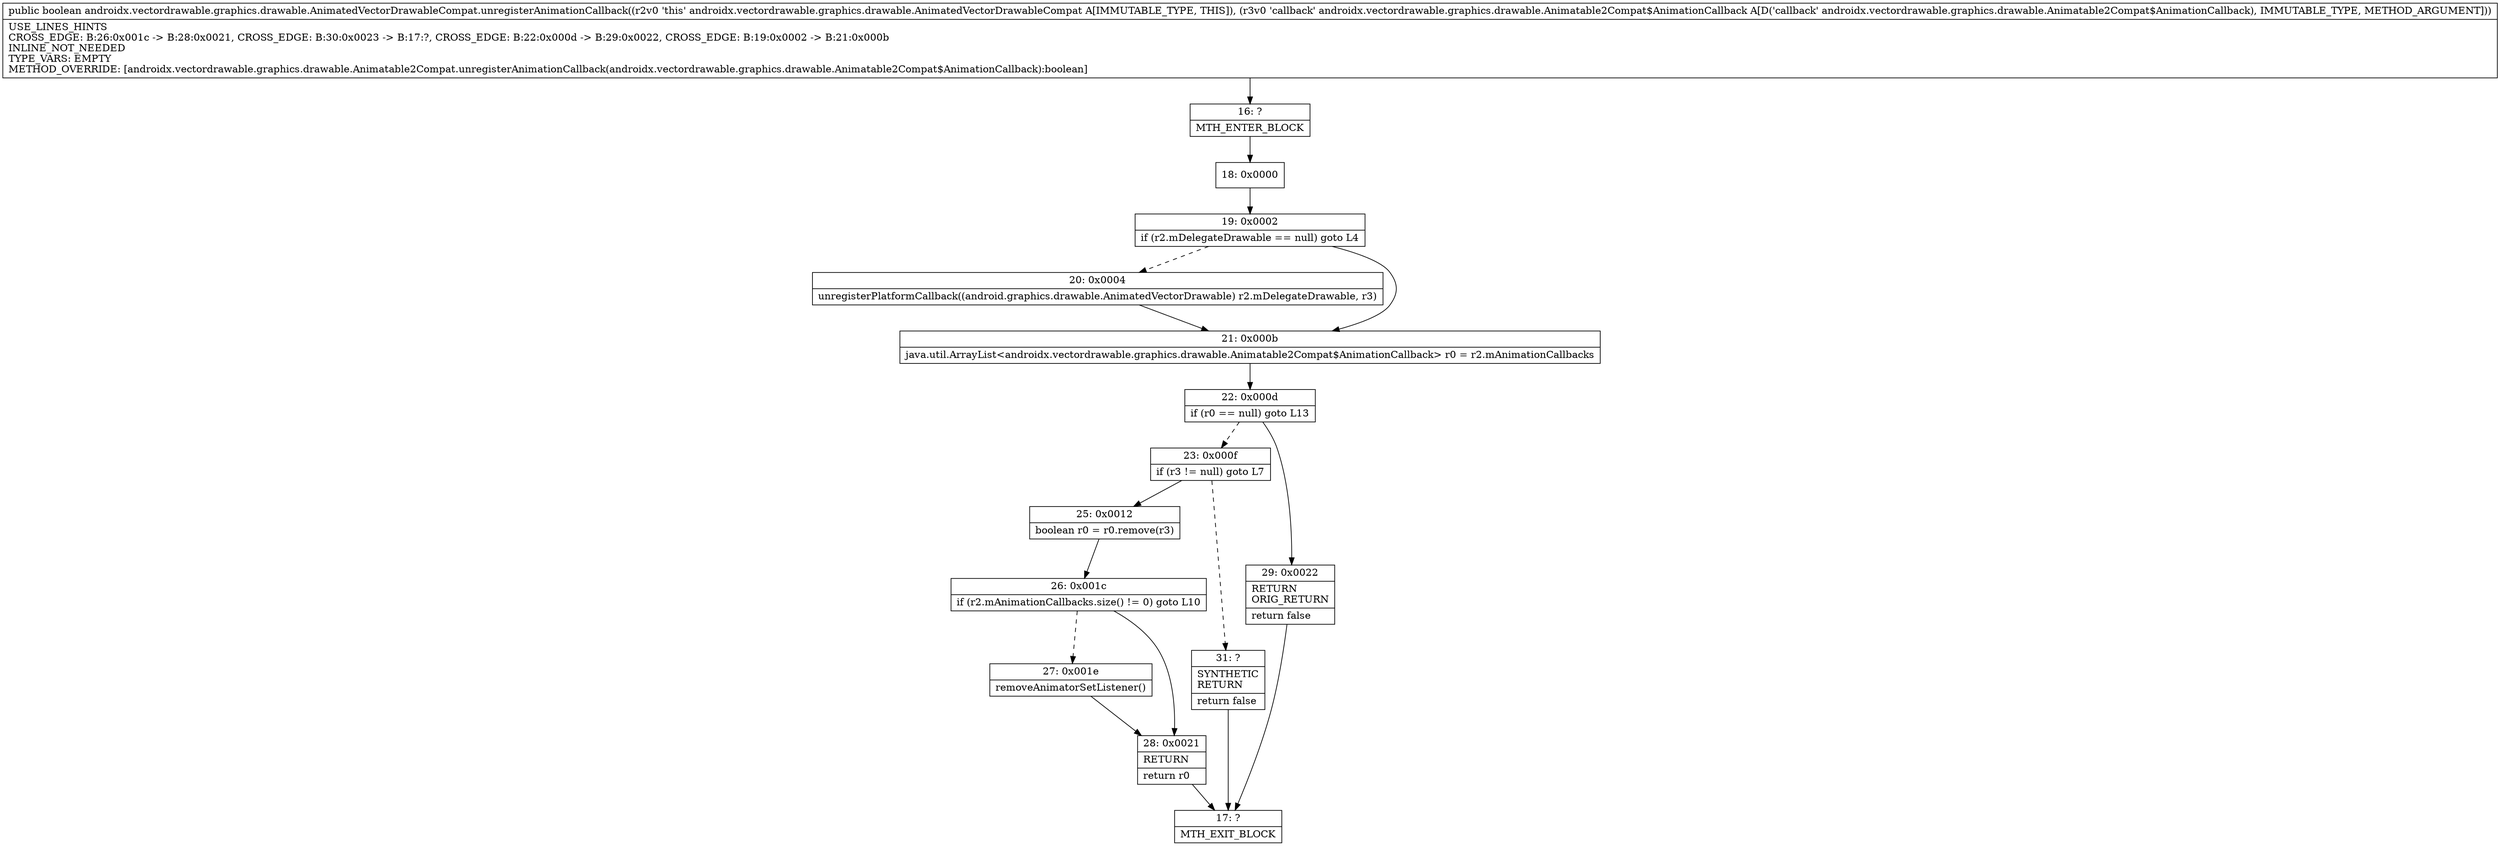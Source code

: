 digraph "CFG forandroidx.vectordrawable.graphics.drawable.AnimatedVectorDrawableCompat.unregisterAnimationCallback(Landroidx\/vectordrawable\/graphics\/drawable\/Animatable2Compat$AnimationCallback;)Z" {
Node_16 [shape=record,label="{16\:\ ?|MTH_ENTER_BLOCK\l}"];
Node_18 [shape=record,label="{18\:\ 0x0000}"];
Node_19 [shape=record,label="{19\:\ 0x0002|if (r2.mDelegateDrawable == null) goto L4\l}"];
Node_20 [shape=record,label="{20\:\ 0x0004|unregisterPlatformCallback((android.graphics.drawable.AnimatedVectorDrawable) r2.mDelegateDrawable, r3)\l}"];
Node_21 [shape=record,label="{21\:\ 0x000b|java.util.ArrayList\<androidx.vectordrawable.graphics.drawable.Animatable2Compat$AnimationCallback\> r0 = r2.mAnimationCallbacks\l}"];
Node_22 [shape=record,label="{22\:\ 0x000d|if (r0 == null) goto L13\l}"];
Node_23 [shape=record,label="{23\:\ 0x000f|if (r3 != null) goto L7\l}"];
Node_25 [shape=record,label="{25\:\ 0x0012|boolean r0 = r0.remove(r3)\l}"];
Node_26 [shape=record,label="{26\:\ 0x001c|if (r2.mAnimationCallbacks.size() != 0) goto L10\l}"];
Node_27 [shape=record,label="{27\:\ 0x001e|removeAnimatorSetListener()\l}"];
Node_28 [shape=record,label="{28\:\ 0x0021|RETURN\l|return r0\l}"];
Node_17 [shape=record,label="{17\:\ ?|MTH_EXIT_BLOCK\l}"];
Node_31 [shape=record,label="{31\:\ ?|SYNTHETIC\lRETURN\l|return false\l}"];
Node_29 [shape=record,label="{29\:\ 0x0022|RETURN\lORIG_RETURN\l|return false\l}"];
MethodNode[shape=record,label="{public boolean androidx.vectordrawable.graphics.drawable.AnimatedVectorDrawableCompat.unregisterAnimationCallback((r2v0 'this' androidx.vectordrawable.graphics.drawable.AnimatedVectorDrawableCompat A[IMMUTABLE_TYPE, THIS]), (r3v0 'callback' androidx.vectordrawable.graphics.drawable.Animatable2Compat$AnimationCallback A[D('callback' androidx.vectordrawable.graphics.drawable.Animatable2Compat$AnimationCallback), IMMUTABLE_TYPE, METHOD_ARGUMENT]))  | USE_LINES_HINTS\lCROSS_EDGE: B:26:0x001c \-\> B:28:0x0021, CROSS_EDGE: B:30:0x0023 \-\> B:17:?, CROSS_EDGE: B:22:0x000d \-\> B:29:0x0022, CROSS_EDGE: B:19:0x0002 \-\> B:21:0x000b\lINLINE_NOT_NEEDED\lTYPE_VARS: EMPTY\lMETHOD_OVERRIDE: [androidx.vectordrawable.graphics.drawable.Animatable2Compat.unregisterAnimationCallback(androidx.vectordrawable.graphics.drawable.Animatable2Compat$AnimationCallback):boolean]\l}"];
MethodNode -> Node_16;Node_16 -> Node_18;
Node_18 -> Node_19;
Node_19 -> Node_20[style=dashed];
Node_19 -> Node_21;
Node_20 -> Node_21;
Node_21 -> Node_22;
Node_22 -> Node_23[style=dashed];
Node_22 -> Node_29;
Node_23 -> Node_25;
Node_23 -> Node_31[style=dashed];
Node_25 -> Node_26;
Node_26 -> Node_27[style=dashed];
Node_26 -> Node_28;
Node_27 -> Node_28;
Node_28 -> Node_17;
Node_31 -> Node_17;
Node_29 -> Node_17;
}

